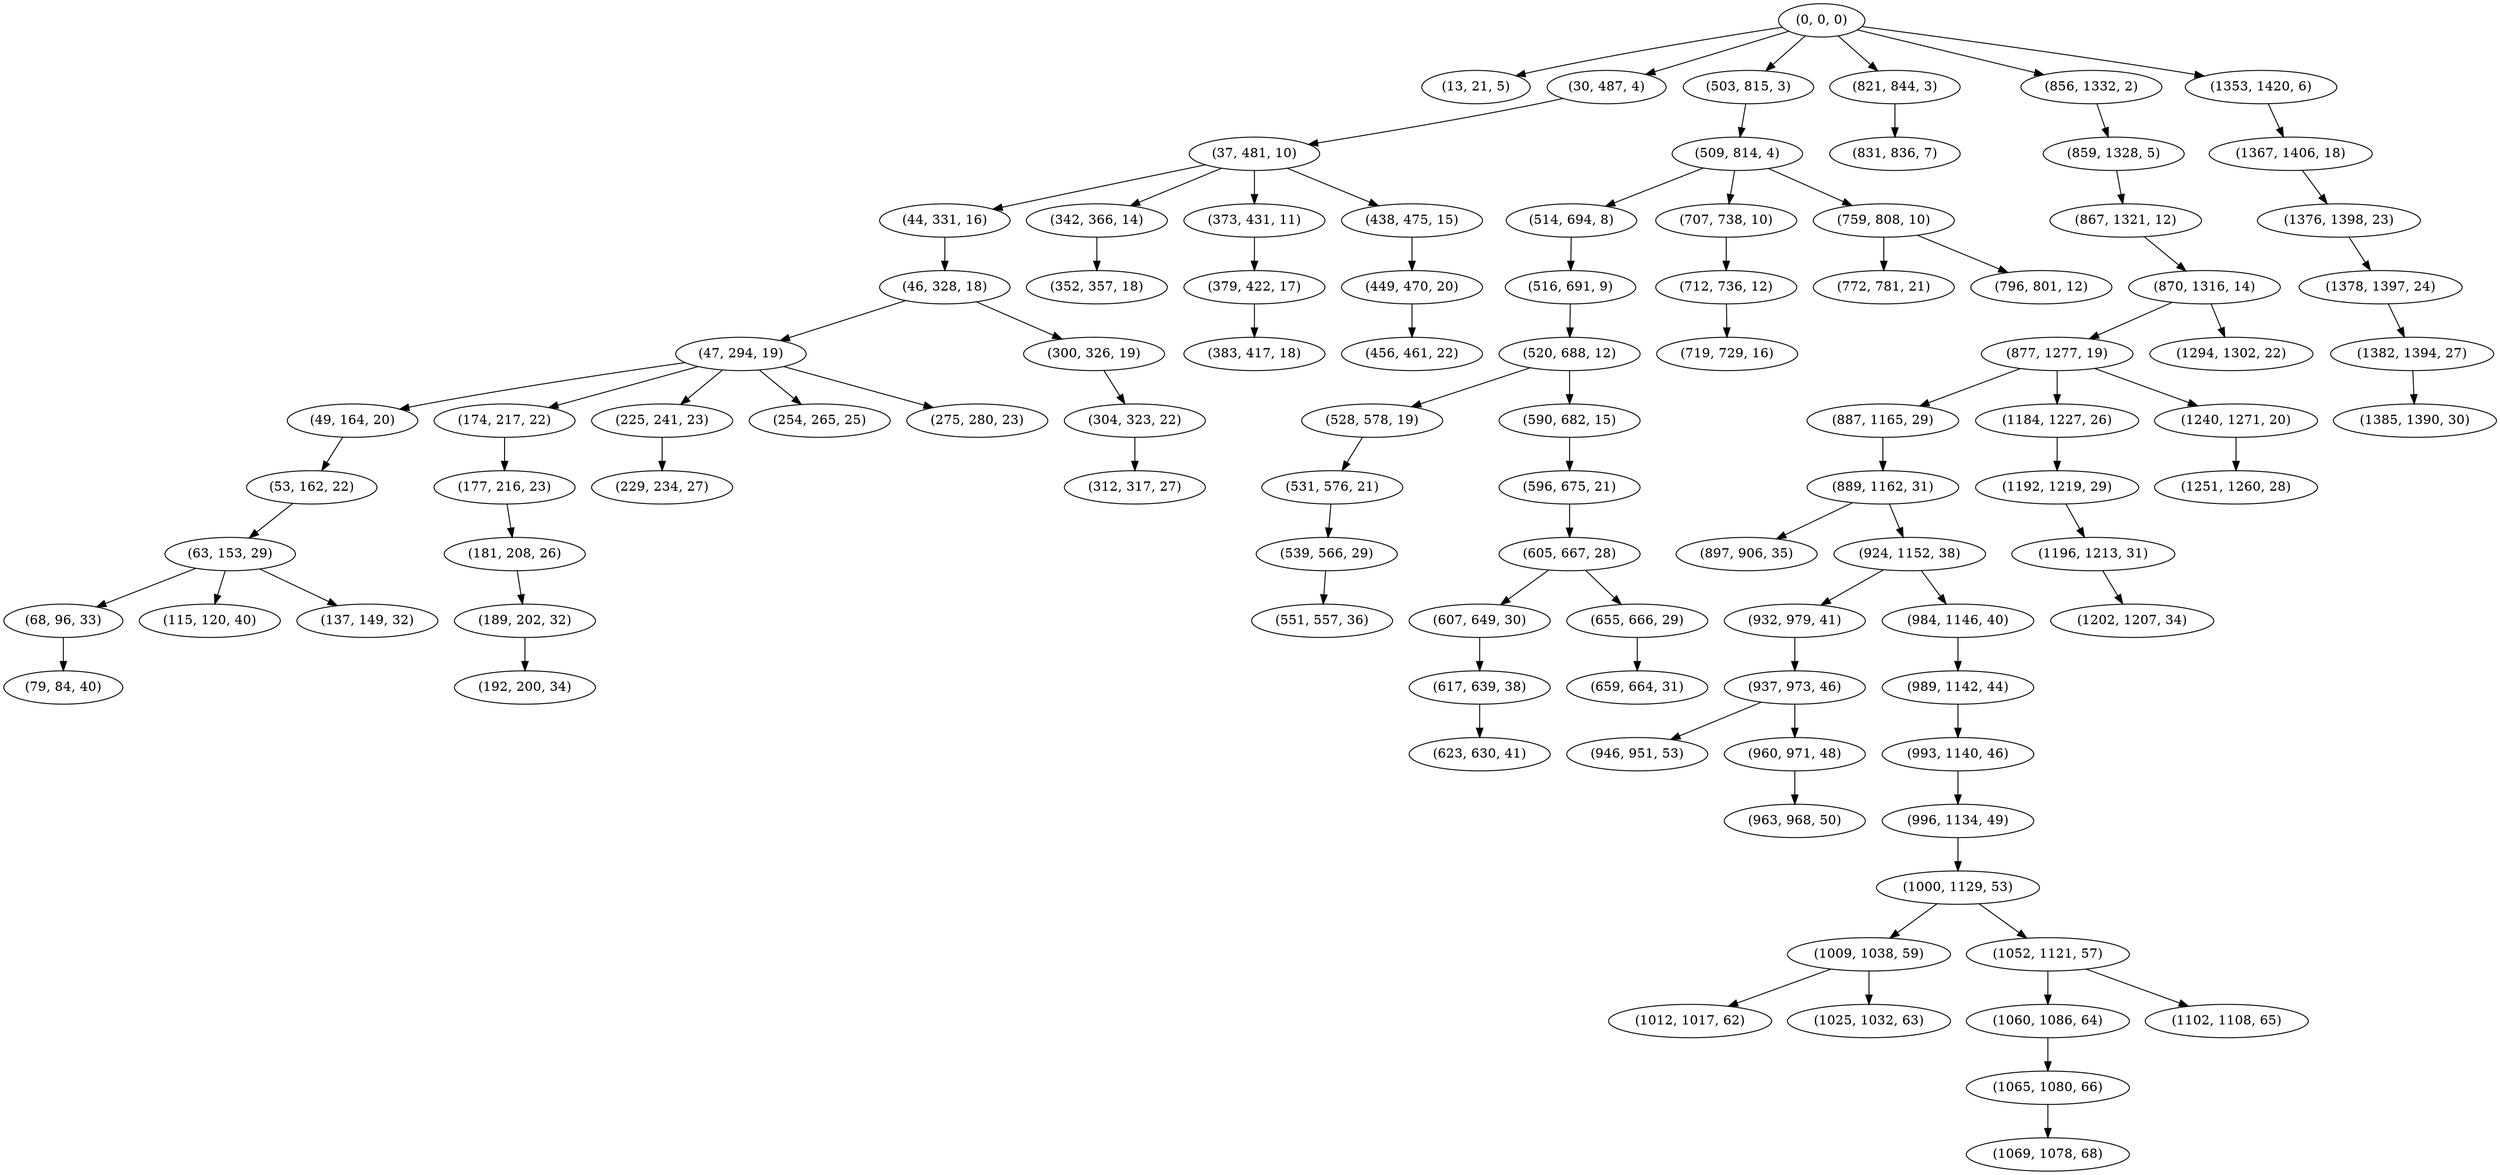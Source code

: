digraph tree {
    "(0, 0, 0)";
    "(13, 21, 5)";
    "(30, 487, 4)";
    "(37, 481, 10)";
    "(44, 331, 16)";
    "(46, 328, 18)";
    "(47, 294, 19)";
    "(49, 164, 20)";
    "(53, 162, 22)";
    "(63, 153, 29)";
    "(68, 96, 33)";
    "(79, 84, 40)";
    "(115, 120, 40)";
    "(137, 149, 32)";
    "(174, 217, 22)";
    "(177, 216, 23)";
    "(181, 208, 26)";
    "(189, 202, 32)";
    "(192, 200, 34)";
    "(225, 241, 23)";
    "(229, 234, 27)";
    "(254, 265, 25)";
    "(275, 280, 23)";
    "(300, 326, 19)";
    "(304, 323, 22)";
    "(312, 317, 27)";
    "(342, 366, 14)";
    "(352, 357, 18)";
    "(373, 431, 11)";
    "(379, 422, 17)";
    "(383, 417, 18)";
    "(438, 475, 15)";
    "(449, 470, 20)";
    "(456, 461, 22)";
    "(503, 815, 3)";
    "(509, 814, 4)";
    "(514, 694, 8)";
    "(516, 691, 9)";
    "(520, 688, 12)";
    "(528, 578, 19)";
    "(531, 576, 21)";
    "(539, 566, 29)";
    "(551, 557, 36)";
    "(590, 682, 15)";
    "(596, 675, 21)";
    "(605, 667, 28)";
    "(607, 649, 30)";
    "(617, 639, 38)";
    "(623, 630, 41)";
    "(655, 666, 29)";
    "(659, 664, 31)";
    "(707, 738, 10)";
    "(712, 736, 12)";
    "(719, 729, 16)";
    "(759, 808, 10)";
    "(772, 781, 21)";
    "(796, 801, 12)";
    "(821, 844, 3)";
    "(831, 836, 7)";
    "(856, 1332, 2)";
    "(859, 1328, 5)";
    "(867, 1321, 12)";
    "(870, 1316, 14)";
    "(877, 1277, 19)";
    "(887, 1165, 29)";
    "(889, 1162, 31)";
    "(897, 906, 35)";
    "(924, 1152, 38)";
    "(932, 979, 41)";
    "(937, 973, 46)";
    "(946, 951, 53)";
    "(960, 971, 48)";
    "(963, 968, 50)";
    "(984, 1146, 40)";
    "(989, 1142, 44)";
    "(993, 1140, 46)";
    "(996, 1134, 49)";
    "(1000, 1129, 53)";
    "(1009, 1038, 59)";
    "(1012, 1017, 62)";
    "(1025, 1032, 63)";
    "(1052, 1121, 57)";
    "(1060, 1086, 64)";
    "(1065, 1080, 66)";
    "(1069, 1078, 68)";
    "(1102, 1108, 65)";
    "(1184, 1227, 26)";
    "(1192, 1219, 29)";
    "(1196, 1213, 31)";
    "(1202, 1207, 34)";
    "(1240, 1271, 20)";
    "(1251, 1260, 28)";
    "(1294, 1302, 22)";
    "(1353, 1420, 6)";
    "(1367, 1406, 18)";
    "(1376, 1398, 23)";
    "(1378, 1397, 24)";
    "(1382, 1394, 27)";
    "(1385, 1390, 30)";
    "(0, 0, 0)" -> "(13, 21, 5)";
    "(0, 0, 0)" -> "(30, 487, 4)";
    "(0, 0, 0)" -> "(503, 815, 3)";
    "(0, 0, 0)" -> "(821, 844, 3)";
    "(0, 0, 0)" -> "(856, 1332, 2)";
    "(0, 0, 0)" -> "(1353, 1420, 6)";
    "(30, 487, 4)" -> "(37, 481, 10)";
    "(37, 481, 10)" -> "(44, 331, 16)";
    "(37, 481, 10)" -> "(342, 366, 14)";
    "(37, 481, 10)" -> "(373, 431, 11)";
    "(37, 481, 10)" -> "(438, 475, 15)";
    "(44, 331, 16)" -> "(46, 328, 18)";
    "(46, 328, 18)" -> "(47, 294, 19)";
    "(46, 328, 18)" -> "(300, 326, 19)";
    "(47, 294, 19)" -> "(49, 164, 20)";
    "(47, 294, 19)" -> "(174, 217, 22)";
    "(47, 294, 19)" -> "(225, 241, 23)";
    "(47, 294, 19)" -> "(254, 265, 25)";
    "(47, 294, 19)" -> "(275, 280, 23)";
    "(49, 164, 20)" -> "(53, 162, 22)";
    "(53, 162, 22)" -> "(63, 153, 29)";
    "(63, 153, 29)" -> "(68, 96, 33)";
    "(63, 153, 29)" -> "(115, 120, 40)";
    "(63, 153, 29)" -> "(137, 149, 32)";
    "(68, 96, 33)" -> "(79, 84, 40)";
    "(174, 217, 22)" -> "(177, 216, 23)";
    "(177, 216, 23)" -> "(181, 208, 26)";
    "(181, 208, 26)" -> "(189, 202, 32)";
    "(189, 202, 32)" -> "(192, 200, 34)";
    "(225, 241, 23)" -> "(229, 234, 27)";
    "(300, 326, 19)" -> "(304, 323, 22)";
    "(304, 323, 22)" -> "(312, 317, 27)";
    "(342, 366, 14)" -> "(352, 357, 18)";
    "(373, 431, 11)" -> "(379, 422, 17)";
    "(379, 422, 17)" -> "(383, 417, 18)";
    "(438, 475, 15)" -> "(449, 470, 20)";
    "(449, 470, 20)" -> "(456, 461, 22)";
    "(503, 815, 3)" -> "(509, 814, 4)";
    "(509, 814, 4)" -> "(514, 694, 8)";
    "(509, 814, 4)" -> "(707, 738, 10)";
    "(509, 814, 4)" -> "(759, 808, 10)";
    "(514, 694, 8)" -> "(516, 691, 9)";
    "(516, 691, 9)" -> "(520, 688, 12)";
    "(520, 688, 12)" -> "(528, 578, 19)";
    "(520, 688, 12)" -> "(590, 682, 15)";
    "(528, 578, 19)" -> "(531, 576, 21)";
    "(531, 576, 21)" -> "(539, 566, 29)";
    "(539, 566, 29)" -> "(551, 557, 36)";
    "(590, 682, 15)" -> "(596, 675, 21)";
    "(596, 675, 21)" -> "(605, 667, 28)";
    "(605, 667, 28)" -> "(607, 649, 30)";
    "(605, 667, 28)" -> "(655, 666, 29)";
    "(607, 649, 30)" -> "(617, 639, 38)";
    "(617, 639, 38)" -> "(623, 630, 41)";
    "(655, 666, 29)" -> "(659, 664, 31)";
    "(707, 738, 10)" -> "(712, 736, 12)";
    "(712, 736, 12)" -> "(719, 729, 16)";
    "(759, 808, 10)" -> "(772, 781, 21)";
    "(759, 808, 10)" -> "(796, 801, 12)";
    "(821, 844, 3)" -> "(831, 836, 7)";
    "(856, 1332, 2)" -> "(859, 1328, 5)";
    "(859, 1328, 5)" -> "(867, 1321, 12)";
    "(867, 1321, 12)" -> "(870, 1316, 14)";
    "(870, 1316, 14)" -> "(877, 1277, 19)";
    "(870, 1316, 14)" -> "(1294, 1302, 22)";
    "(877, 1277, 19)" -> "(887, 1165, 29)";
    "(877, 1277, 19)" -> "(1184, 1227, 26)";
    "(877, 1277, 19)" -> "(1240, 1271, 20)";
    "(887, 1165, 29)" -> "(889, 1162, 31)";
    "(889, 1162, 31)" -> "(897, 906, 35)";
    "(889, 1162, 31)" -> "(924, 1152, 38)";
    "(924, 1152, 38)" -> "(932, 979, 41)";
    "(924, 1152, 38)" -> "(984, 1146, 40)";
    "(932, 979, 41)" -> "(937, 973, 46)";
    "(937, 973, 46)" -> "(946, 951, 53)";
    "(937, 973, 46)" -> "(960, 971, 48)";
    "(960, 971, 48)" -> "(963, 968, 50)";
    "(984, 1146, 40)" -> "(989, 1142, 44)";
    "(989, 1142, 44)" -> "(993, 1140, 46)";
    "(993, 1140, 46)" -> "(996, 1134, 49)";
    "(996, 1134, 49)" -> "(1000, 1129, 53)";
    "(1000, 1129, 53)" -> "(1009, 1038, 59)";
    "(1000, 1129, 53)" -> "(1052, 1121, 57)";
    "(1009, 1038, 59)" -> "(1012, 1017, 62)";
    "(1009, 1038, 59)" -> "(1025, 1032, 63)";
    "(1052, 1121, 57)" -> "(1060, 1086, 64)";
    "(1052, 1121, 57)" -> "(1102, 1108, 65)";
    "(1060, 1086, 64)" -> "(1065, 1080, 66)";
    "(1065, 1080, 66)" -> "(1069, 1078, 68)";
    "(1184, 1227, 26)" -> "(1192, 1219, 29)";
    "(1192, 1219, 29)" -> "(1196, 1213, 31)";
    "(1196, 1213, 31)" -> "(1202, 1207, 34)";
    "(1240, 1271, 20)" -> "(1251, 1260, 28)";
    "(1353, 1420, 6)" -> "(1367, 1406, 18)";
    "(1367, 1406, 18)" -> "(1376, 1398, 23)";
    "(1376, 1398, 23)" -> "(1378, 1397, 24)";
    "(1378, 1397, 24)" -> "(1382, 1394, 27)";
    "(1382, 1394, 27)" -> "(1385, 1390, 30)";
}
